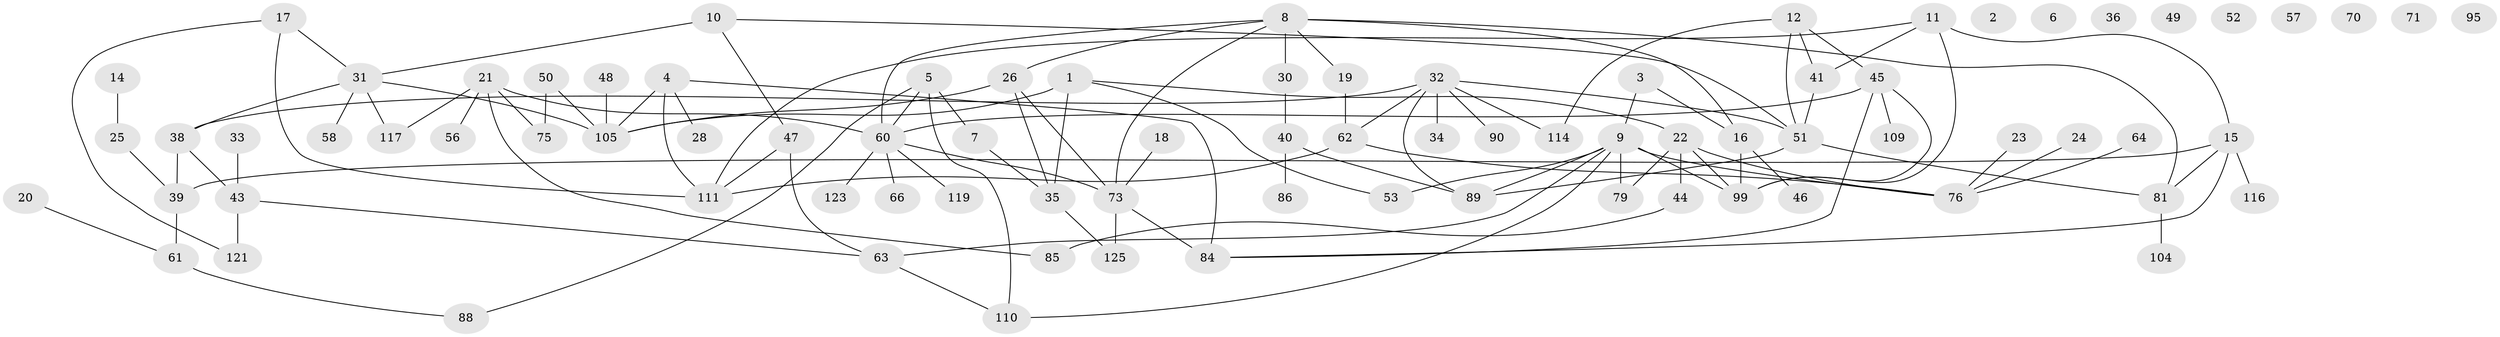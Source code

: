 // Generated by graph-tools (version 1.1) at 2025/23/03/03/25 07:23:26]
// undirected, 84 vertices, 114 edges
graph export_dot {
graph [start="1"]
  node [color=gray90,style=filled];
  1 [super="+127"];
  2;
  3 [super="+29"];
  4 [super="+67"];
  5 [super="+115"];
  6;
  7 [super="+37"];
  8 [super="+68"];
  9 [super="+13"];
  10 [super="+103"];
  11;
  12 [super="+59"];
  14;
  15 [super="+27"];
  16 [super="+77"];
  17 [super="+102"];
  18 [super="+55"];
  19;
  20;
  21 [super="+97"];
  22 [super="+100"];
  23;
  24;
  25;
  26 [super="+98"];
  28;
  30 [super="+124"];
  31 [super="+74"];
  32 [super="+54"];
  33;
  34;
  35 [super="+42"];
  36;
  38 [super="+78"];
  39 [super="+92"];
  40;
  41;
  43 [super="+96"];
  44 [super="+83"];
  45 [super="+72"];
  46;
  47 [super="+112"];
  48;
  49;
  50;
  51 [super="+126"];
  52 [super="+108"];
  53 [super="+80"];
  56;
  57;
  58;
  60 [super="+69"];
  61 [super="+93"];
  62;
  63 [super="+65"];
  64;
  66;
  70;
  71;
  73 [super="+91"];
  75;
  76 [super="+94"];
  79 [super="+82"];
  81 [super="+113"];
  84 [super="+87"];
  85;
  86;
  88 [super="+101"];
  89;
  90 [super="+120"];
  95;
  99 [super="+107"];
  104;
  105 [super="+106"];
  109;
  110 [super="+122"];
  111 [super="+118"];
  114;
  116;
  117;
  119;
  121;
  123;
  125;
  1 -- 105;
  1 -- 22;
  1 -- 35;
  1 -- 53;
  3 -- 9;
  3 -- 16;
  4 -- 28;
  4 -- 105;
  4 -- 111;
  4 -- 84;
  5 -- 7;
  5 -- 88;
  5 -- 60;
  5 -- 110;
  7 -- 35;
  8 -- 19;
  8 -- 30;
  8 -- 16;
  8 -- 81;
  8 -- 73;
  8 -- 26;
  8 -- 60;
  9 -- 89;
  9 -- 99;
  9 -- 76;
  9 -- 110;
  9 -- 79;
  9 -- 63;
  9 -- 53;
  10 -- 31;
  10 -- 47;
  10 -- 51;
  11 -- 15;
  11 -- 41;
  11 -- 99;
  11 -- 111;
  12 -- 114;
  12 -- 41;
  12 -- 45;
  12 -- 51;
  14 -- 25;
  15 -- 81;
  15 -- 116;
  15 -- 39;
  15 -- 84;
  16 -- 99;
  16 -- 46;
  17 -- 121;
  17 -- 111;
  17 -- 31;
  18 -- 73;
  19 -- 62;
  20 -- 61;
  21 -- 85;
  21 -- 117;
  21 -- 56;
  21 -- 75;
  21 -- 60;
  22 -- 44;
  22 -- 99;
  22 -- 76;
  22 -- 79;
  23 -- 76;
  24 -- 76;
  25 -- 39;
  26 -- 73;
  26 -- 105;
  26 -- 35;
  30 -- 40;
  31 -- 58;
  31 -- 117;
  31 -- 105;
  31 -- 38;
  32 -- 34;
  32 -- 89;
  32 -- 114;
  32 -- 62;
  32 -- 90;
  32 -- 51;
  32 -- 38;
  33 -- 43;
  35 -- 125;
  38 -- 39;
  38 -- 43;
  39 -- 61;
  40 -- 86;
  40 -- 89;
  41 -- 51;
  43 -- 121;
  43 -- 63;
  44 -- 85;
  45 -- 60;
  45 -- 84;
  45 -- 109;
  45 -- 99;
  47 -- 63;
  47 -- 111;
  48 -- 105;
  50 -- 75;
  50 -- 105;
  51 -- 81;
  51 -- 89;
  60 -- 119;
  60 -- 123;
  60 -- 66;
  60 -- 73;
  61 -- 88;
  62 -- 111;
  62 -- 76;
  63 -- 110;
  64 -- 76;
  73 -- 84 [weight=2];
  73 -- 125;
  81 -- 104;
}
